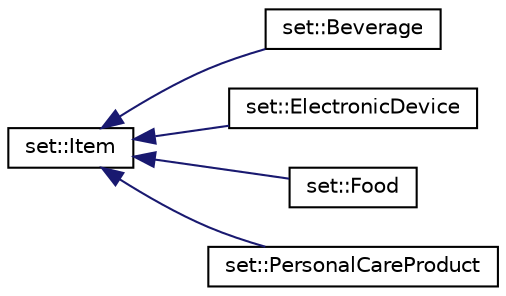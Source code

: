 digraph "Graphical Class Hierarchy"
{
 // LATEX_PDF_SIZE
  edge [fontname="Helvetica",fontsize="10",labelfontname="Helvetica",labelfontsize="10"];
  node [fontname="Helvetica",fontsize="10",shape=record];
  rankdir="LR";
  Node0 [label="set::Item",height=0.2,width=0.4,color="black", fillcolor="white", style="filled",URL="$classset_1_1Item.html",tooltip=" "];
  Node0 -> Node1 [dir="back",color="midnightblue",fontsize="10",style="solid",fontname="Helvetica"];
  Node1 [label="set::Beverage",height=0.2,width=0.4,color="black", fillcolor="white", style="filled",URL="$classset_1_1Beverage.html",tooltip=" "];
  Node0 -> Node2 [dir="back",color="midnightblue",fontsize="10",style="solid",fontname="Helvetica"];
  Node2 [label="set::ElectronicDevice",height=0.2,width=0.4,color="black", fillcolor="white", style="filled",URL="$classset_1_1ElectronicDevice.html",tooltip=" "];
  Node0 -> Node3 [dir="back",color="midnightblue",fontsize="10",style="solid",fontname="Helvetica"];
  Node3 [label="set::Food",height=0.2,width=0.4,color="black", fillcolor="white", style="filled",URL="$classset_1_1Food.html",tooltip=" "];
  Node0 -> Node4 [dir="back",color="midnightblue",fontsize="10",style="solid",fontname="Helvetica"];
  Node4 [label="set::PersonalCareProduct",height=0.2,width=0.4,color="black", fillcolor="white", style="filled",URL="$classset_1_1PersonalCareProduct.html",tooltip=" "];
}
